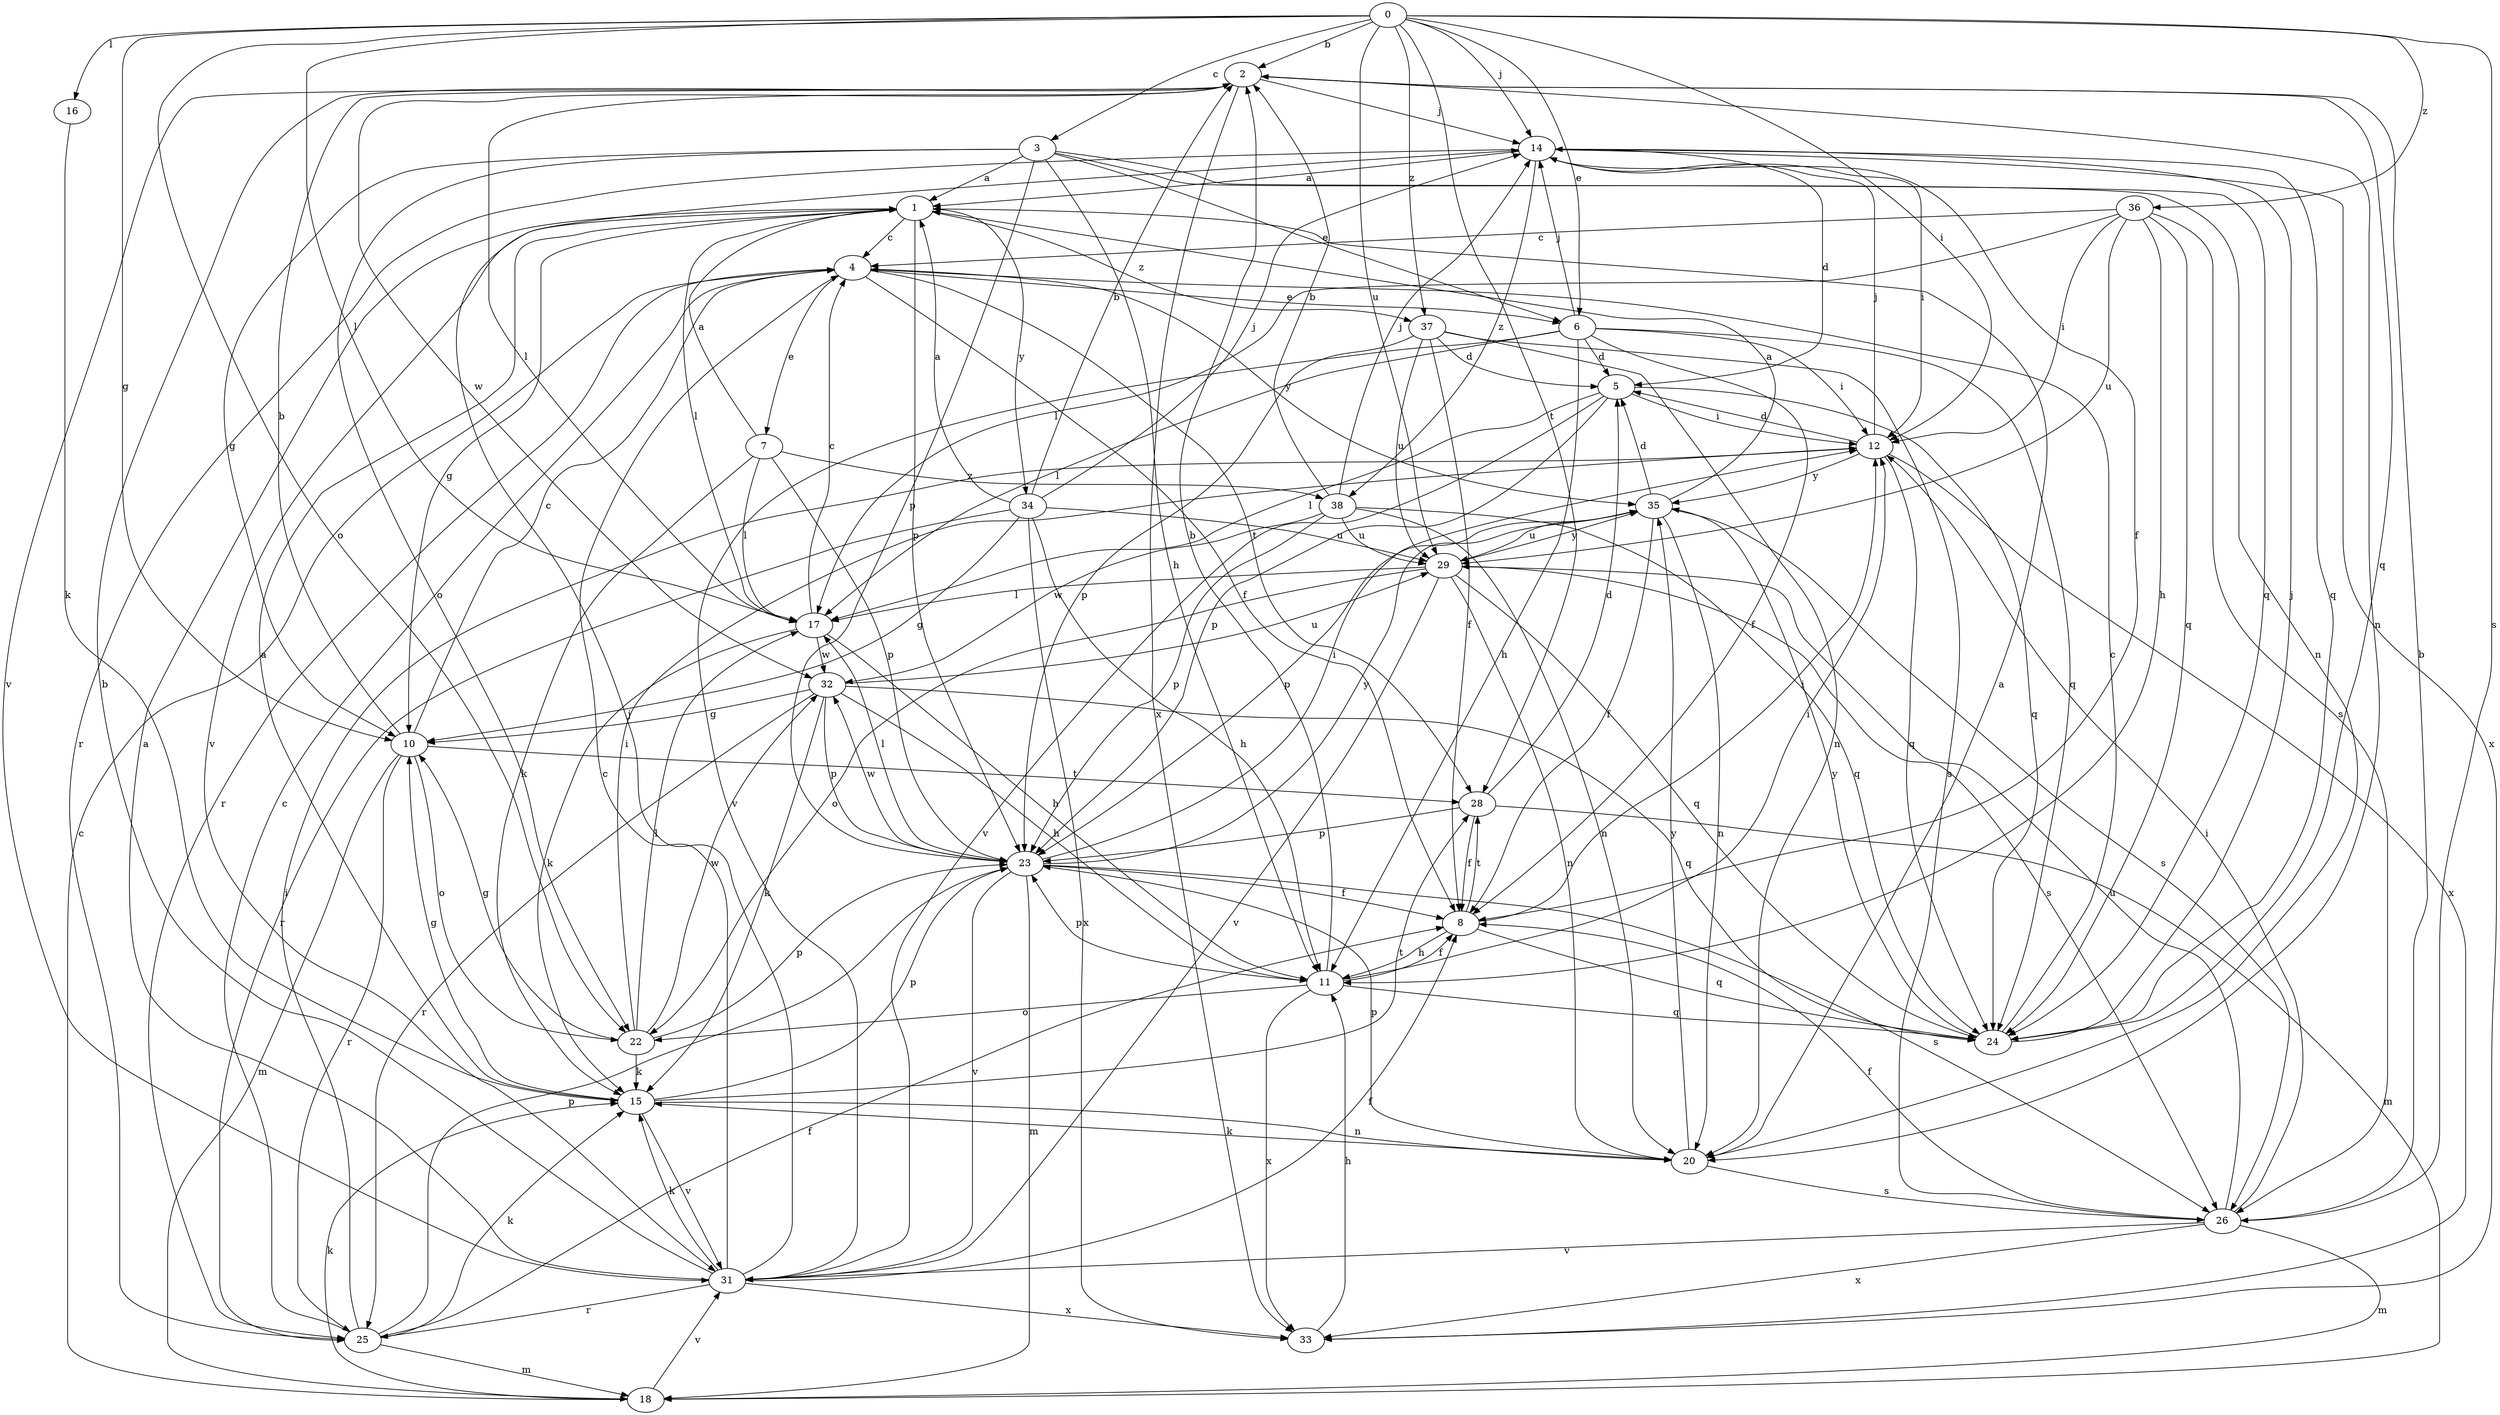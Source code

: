 strict digraph  {
0;
1;
2;
3;
4;
5;
6;
7;
8;
10;
11;
12;
14;
15;
16;
17;
18;
20;
22;
23;
24;
25;
26;
28;
29;
31;
32;
33;
34;
35;
36;
37;
38;
0 -> 2  [label=b];
0 -> 3  [label=c];
0 -> 6  [label=e];
0 -> 10  [label=g];
0 -> 12  [label=i];
0 -> 14  [label=j];
0 -> 16  [label=l];
0 -> 17  [label=l];
0 -> 22  [label=o];
0 -> 26  [label=s];
0 -> 28  [label=t];
0 -> 29  [label=u];
0 -> 36  [label=z];
0 -> 37  [label=z];
1 -> 4  [label=c];
1 -> 10  [label=g];
1 -> 17  [label=l];
1 -> 23  [label=p];
1 -> 31  [label=v];
1 -> 34  [label=y];
1 -> 37  [label=z];
2 -> 14  [label=j];
2 -> 17  [label=l];
2 -> 20  [label=n];
2 -> 24  [label=q];
2 -> 31  [label=v];
2 -> 32  [label=w];
2 -> 33  [label=x];
3 -> 1  [label=a];
3 -> 6  [label=e];
3 -> 10  [label=g];
3 -> 11  [label=h];
3 -> 20  [label=n];
3 -> 22  [label=o];
3 -> 23  [label=p];
3 -> 24  [label=q];
4 -> 6  [label=e];
4 -> 7  [label=e];
4 -> 8  [label=f];
4 -> 25  [label=r];
4 -> 28  [label=t];
4 -> 35  [label=y];
5 -> 12  [label=i];
5 -> 17  [label=l];
5 -> 23  [label=p];
5 -> 24  [label=q];
5 -> 31  [label=v];
6 -> 5  [label=d];
6 -> 8  [label=f];
6 -> 11  [label=h];
6 -> 12  [label=i];
6 -> 14  [label=j];
6 -> 17  [label=l];
6 -> 24  [label=q];
6 -> 31  [label=v];
7 -> 1  [label=a];
7 -> 15  [label=k];
7 -> 17  [label=l];
7 -> 23  [label=p];
7 -> 38  [label=z];
8 -> 11  [label=h];
8 -> 12  [label=i];
8 -> 24  [label=q];
8 -> 28  [label=t];
10 -> 2  [label=b];
10 -> 4  [label=c];
10 -> 18  [label=m];
10 -> 22  [label=o];
10 -> 25  [label=r];
10 -> 28  [label=t];
11 -> 2  [label=b];
11 -> 8  [label=f];
11 -> 12  [label=i];
11 -> 22  [label=o];
11 -> 23  [label=p];
11 -> 24  [label=q];
11 -> 33  [label=x];
12 -> 5  [label=d];
12 -> 14  [label=j];
12 -> 24  [label=q];
12 -> 33  [label=x];
12 -> 35  [label=y];
14 -> 1  [label=a];
14 -> 5  [label=d];
14 -> 8  [label=f];
14 -> 12  [label=i];
14 -> 24  [label=q];
14 -> 25  [label=r];
14 -> 33  [label=x];
14 -> 38  [label=z];
15 -> 1  [label=a];
15 -> 10  [label=g];
15 -> 20  [label=n];
15 -> 23  [label=p];
15 -> 28  [label=t];
15 -> 31  [label=v];
16 -> 15  [label=k];
17 -> 4  [label=c];
17 -> 11  [label=h];
17 -> 15  [label=k];
17 -> 32  [label=w];
18 -> 4  [label=c];
18 -> 15  [label=k];
18 -> 31  [label=v];
20 -> 1  [label=a];
20 -> 15  [label=k];
20 -> 23  [label=p];
20 -> 26  [label=s];
20 -> 35  [label=y];
22 -> 10  [label=g];
22 -> 12  [label=i];
22 -> 15  [label=k];
22 -> 17  [label=l];
22 -> 23  [label=p];
22 -> 32  [label=w];
23 -> 8  [label=f];
23 -> 12  [label=i];
23 -> 17  [label=l];
23 -> 18  [label=m];
23 -> 26  [label=s];
23 -> 31  [label=v];
23 -> 32  [label=w];
23 -> 35  [label=y];
24 -> 4  [label=c];
24 -> 14  [label=j];
24 -> 35  [label=y];
25 -> 4  [label=c];
25 -> 8  [label=f];
25 -> 12  [label=i];
25 -> 15  [label=k];
25 -> 18  [label=m];
25 -> 23  [label=p];
26 -> 2  [label=b];
26 -> 8  [label=f];
26 -> 12  [label=i];
26 -> 18  [label=m];
26 -> 29  [label=u];
26 -> 31  [label=v];
26 -> 33  [label=x];
28 -> 5  [label=d];
28 -> 8  [label=f];
28 -> 18  [label=m];
28 -> 23  [label=p];
29 -> 17  [label=l];
29 -> 20  [label=n];
29 -> 22  [label=o];
29 -> 24  [label=q];
29 -> 26  [label=s];
29 -> 31  [label=v];
29 -> 35  [label=y];
31 -> 1  [label=a];
31 -> 2  [label=b];
31 -> 4  [label=c];
31 -> 8  [label=f];
31 -> 14  [label=j];
31 -> 15  [label=k];
31 -> 25  [label=r];
31 -> 33  [label=x];
32 -> 10  [label=g];
32 -> 11  [label=h];
32 -> 15  [label=k];
32 -> 23  [label=p];
32 -> 24  [label=q];
32 -> 25  [label=r];
32 -> 29  [label=u];
33 -> 11  [label=h];
34 -> 1  [label=a];
34 -> 2  [label=b];
34 -> 10  [label=g];
34 -> 11  [label=h];
34 -> 14  [label=j];
34 -> 25  [label=r];
34 -> 29  [label=u];
34 -> 33  [label=x];
35 -> 1  [label=a];
35 -> 5  [label=d];
35 -> 8  [label=f];
35 -> 20  [label=n];
35 -> 23  [label=p];
35 -> 26  [label=s];
35 -> 29  [label=u];
36 -> 4  [label=c];
36 -> 11  [label=h];
36 -> 12  [label=i];
36 -> 17  [label=l];
36 -> 24  [label=q];
36 -> 26  [label=s];
36 -> 29  [label=u];
37 -> 5  [label=d];
37 -> 8  [label=f];
37 -> 20  [label=n];
37 -> 23  [label=p];
37 -> 26  [label=s];
37 -> 29  [label=u];
38 -> 2  [label=b];
38 -> 14  [label=j];
38 -> 20  [label=n];
38 -> 23  [label=p];
38 -> 24  [label=q];
38 -> 29  [label=u];
38 -> 32  [label=w];
}
